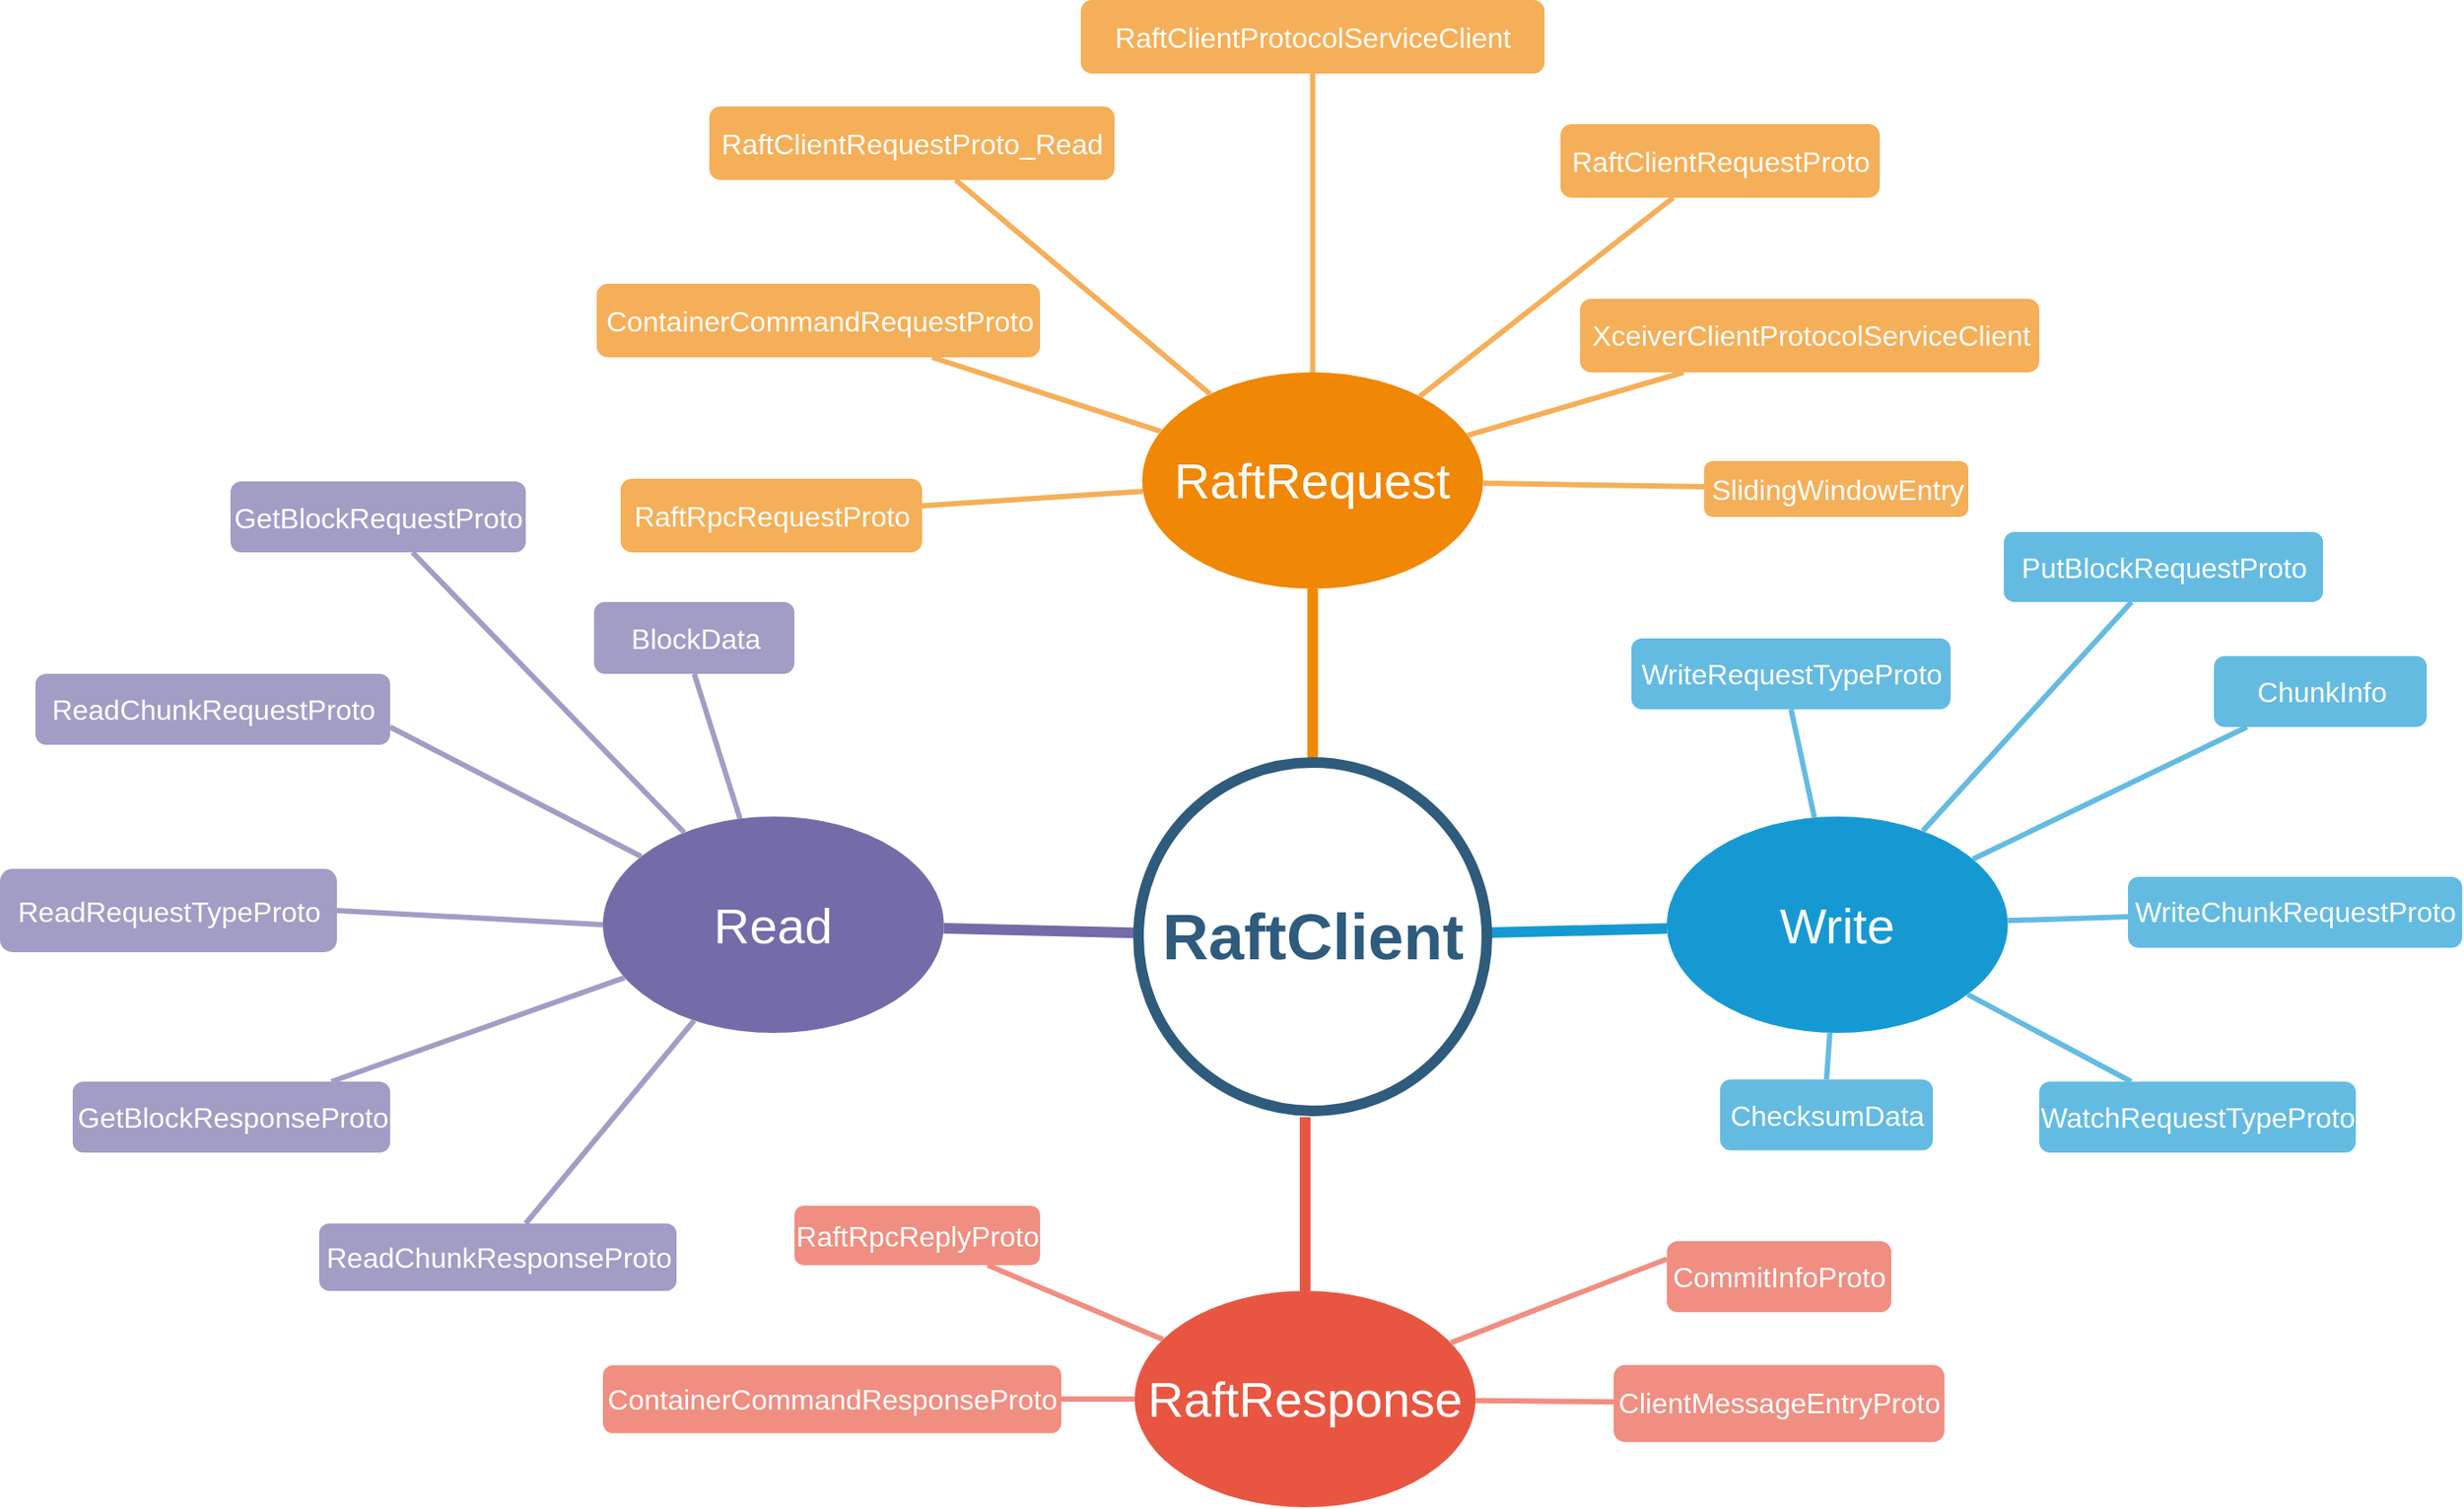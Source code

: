 <mxfile version="14.4.8" type="github">
  <diagram id="6a731a19-8d31-9384-78a2-239565b7b9f0" name="Page-1">
    <mxGraphModel dx="2365" dy="1288" grid="1" gridSize="10" guides="1" tooltips="1" connect="1" arrows="1" fold="1" page="1" pageScale="1" pageWidth="1169" pageHeight="827" background="none" math="0" shadow="0">
      <root>
        <mxCell id="0" />
        <mxCell id="1" parent="0" />
        <mxCell id="1351" value="&lt;font style=&quot;font-size: 28px;&quot;&gt;RaftRequest&lt;/font&gt;" style="ellipse;whiteSpace=wrap;html=1;shadow=0;fontFamily=Helvetica;fontSize=28;fontColor=#FFFFFF;align=center;strokeWidth=3;fillColor=#F08705;strokeColor=none;gradientColor=none;" parent="1" vertex="1">
          <mxGeometry x="1004.12" y="500" width="192.25" height="122.02" as="geometry" />
        </mxCell>
        <mxCell id="1353" value="&lt;font style=&quot;font-size: 28px;&quot;&gt;Write&lt;/font&gt;" style="ellipse;whiteSpace=wrap;html=1;shadow=0;fontFamily=Helvetica;fontSize=28;fontColor=#FFFFFF;align=center;strokeWidth=3;fillColor=#1699D3;strokeColor=none;" parent="1" vertex="1">
          <mxGeometry x="1300" y="750.49" width="192.25" height="122.02" as="geometry" />
        </mxCell>
        <mxCell id="1356" value="&lt;font style=&quot;font-size: 28px;&quot;&gt;RaftResponse&lt;/font&gt;" style="ellipse;whiteSpace=wrap;html=1;shadow=0;fontFamily=Helvetica;fontSize=28;fontColor=#FFFFFF;align=center;strokeWidth=3;fillColor=#E85642;strokeColor=none;" parent="1" vertex="1">
          <mxGeometry x="999.88" y="1017.98" width="192.25" height="122.02" as="geometry" />
        </mxCell>
        <mxCell id="1357" value="SlidingWindowEntry" style="rounded=1;fillColor=#f5af58;strokeColor=none;strokeWidth=3;shadow=0;html=1;fontColor=#FFFFFF;fontSize=16;" parent="1" vertex="1">
          <mxGeometry x="1321" y="550" width="149" height="31.5" as="geometry" />
        </mxCell>
        <mxCell id="1360" style="endArrow=none;strokeWidth=6;strokeColor=#f08705;html=1;fontSize=16;" parent="1" source="1515" target="1351" edge="1">
          <mxGeometry relative="1" as="geometry" />
        </mxCell>
        <mxCell id="1362" style="endArrow=none;strokeWidth=6;strokeColor=#1699D3;html=1;fontSize=16;" parent="1" source="1515" target="1353" edge="1">
          <mxGeometry relative="1" as="geometry" />
        </mxCell>
        <mxCell id="1363" style="endArrow=none;strokeWidth=6;strokeColor=#736CA8;html=1;fontSize=16;" parent="1" source="1515" target="1516" edge="1">
          <mxGeometry relative="1" as="geometry" />
        </mxCell>
        <mxCell id="1366" value="" style="edgeStyle=none;endArrow=none;strokeWidth=6;strokeColor=#E85642;html=1;fontSize=16;" parent="1" target="1356" edge="1">
          <mxGeometry x="181" y="205.01" width="100" height="100" as="geometry">
            <mxPoint x="1096" y="920" as="sourcePoint" />
            <mxPoint x="281" y="205.01" as="targetPoint" />
          </mxGeometry>
        </mxCell>
        <mxCell id="1388" value="RaftRpcRequestProto" style="rounded=1;fillColor=#f5af58;strokeColor=none;strokeWidth=3;shadow=0;html=1;fontColor=#FFFFFF;fontSize=16;" parent="1" vertex="1">
          <mxGeometry x="710" y="560" width="170" height="41.5" as="geometry" />
        </mxCell>
        <mxCell id="1389" value="RaftClientRequestProto" style="rounded=1;fillColor=#f5af58;strokeColor=none;strokeWidth=3;shadow=0;html=1;fontColor=#FFFFFF;fontSize=16;" parent="1" vertex="1">
          <mxGeometry x="1240" y="360" width="180" height="41.5" as="geometry" />
        </mxCell>
        <mxCell id="1390" value="RaftClientRequestProto_Read" style="rounded=1;fillColor=#f5af58;strokeColor=none;strokeWidth=3;shadow=0;html=1;fontColor=#FFFFFF;fontSize=16;" parent="1" vertex="1">
          <mxGeometry x="760" y="350" width="228.5" height="41.5" as="geometry" />
        </mxCell>
        <mxCell id="1395" value="ContainerCommandRequestProto" style="rounded=1;fillColor=#f5af58;strokeColor=none;strokeWidth=3;shadow=0;html=1;fontColor=#FFFFFF;fontSize=16;" parent="1" vertex="1">
          <mxGeometry x="696.5" y="450" width="250" height="41.5" as="geometry" />
        </mxCell>
        <mxCell id="1396" value="RaftClientProtocolServiceClient" style="rounded=1;fillColor=#f5af58;strokeColor=none;strokeWidth=3;shadow=0;html=1;fontColor=#FFFFFF;fontSize=16;" parent="1" vertex="1">
          <mxGeometry x="969.5" y="290" width="261.5" height="41.5" as="geometry" />
        </mxCell>
        <mxCell id="1397" value="XceiverClientProtocolServiceClient" style="rounded=1;fillColor=#f5af58;strokeColor=none;strokeWidth=3;shadow=0;html=1;fontColor=#FFFFFF;fontSize=16;" parent="1" vertex="1">
          <mxGeometry x="1251" y="458.5" width="259" height="41.5" as="geometry" />
        </mxCell>
        <mxCell id="1399" value="" style="edgeStyle=none;endArrow=none;strokeWidth=3;strokeColor=#F5AF58;html=1;fontSize=16;" parent="1" source="1351" target="1357" edge="1">
          <mxGeometry x="-66.5" y="201.5" width="100" height="100" as="geometry">
            <mxPoint x="-66.5" y="301.5" as="sourcePoint" />
            <mxPoint x="33.5" y="201.5" as="targetPoint" />
          </mxGeometry>
        </mxCell>
        <mxCell id="1400" value="" style="edgeStyle=none;endArrow=none;strokeWidth=3;strokeColor=#F5AF58;html=1;fontSize=16;" parent="1" source="1351" target="1388" edge="1">
          <mxGeometry x="-66.5" y="201.5" width="100" height="100" as="geometry">
            <mxPoint x="-66.5" y="301.5" as="sourcePoint" />
            <mxPoint x="33.5" y="201.5" as="targetPoint" />
          </mxGeometry>
        </mxCell>
        <mxCell id="1401" value="" style="edgeStyle=none;endArrow=none;strokeWidth=3;strokeColor=#F5AF58;html=1;fontSize=16;" parent="1" source="1351" target="1389" edge="1">
          <mxGeometry x="-66.5" y="201.5" width="100" height="100" as="geometry">
            <mxPoint x="-66.5" y="301.5" as="sourcePoint" />
            <mxPoint x="33.5" y="201.5" as="targetPoint" />
          </mxGeometry>
        </mxCell>
        <mxCell id="1402" value="" style="edgeStyle=none;endArrow=none;strokeWidth=3;strokeColor=#F5AF58;html=1;fontSize=16;" parent="1" source="1351" target="1390" edge="1">
          <mxGeometry x="-66.5" y="201.5" width="100" height="100" as="geometry">
            <mxPoint x="-66.5" y="301.5" as="sourcePoint" />
            <mxPoint x="33.5" y="201.5" as="targetPoint" />
          </mxGeometry>
        </mxCell>
        <mxCell id="1407" value="" style="edgeStyle=none;endArrow=none;strokeWidth=3;strokeColor=#F5AF58;html=1;fontSize=16;" parent="1" source="1351" target="1395" edge="1">
          <mxGeometry x="-66.5" y="201.5" width="100" height="100" as="geometry">
            <mxPoint x="-66.5" y="301.5" as="sourcePoint" />
            <mxPoint x="33.5" y="201.5" as="targetPoint" />
          </mxGeometry>
        </mxCell>
        <mxCell id="1408" value="" style="edgeStyle=none;endArrow=none;strokeWidth=3;strokeColor=#F5AF58;html=1;fontSize=16;" parent="1" source="1351" target="1396" edge="1">
          <mxGeometry x="-66.5" y="201.5" width="100" height="100" as="geometry">
            <mxPoint x="-66.5" y="301.5" as="sourcePoint" />
            <mxPoint x="33.5" y="201.5" as="targetPoint" />
          </mxGeometry>
        </mxCell>
        <mxCell id="1409" value="" style="edgeStyle=none;endArrow=none;strokeWidth=3;strokeColor=#F5AF58;html=1;fontSize=16;" parent="1" source="1351" target="1397" edge="1">
          <mxGeometry x="-66.5" y="201.5" width="100" height="100" as="geometry">
            <mxPoint x="-66.5" y="301.5" as="sourcePoint" />
            <mxPoint x="33.5" y="201.5" as="targetPoint" />
          </mxGeometry>
        </mxCell>
        <mxCell id="1435" value="WatchRequestTypeProto" style="rounded=1;fillColor=#64BBE2;strokeColor=none;strokeWidth=3;shadow=0;html=1;fontColor=#FFFFFF;fontSize=16;" parent="1" vertex="1">
          <mxGeometry x="1510" y="900" width="178.5" height="40" as="geometry" />
        </mxCell>
        <mxCell id="1436" value="WriteRequestTypeProto" style="rounded=1;fillColor=#64BBE2;strokeColor=none;strokeWidth=3;shadow=0;html=1;fontColor=#FFFFFF;fontSize=16;" parent="1" vertex="1">
          <mxGeometry x="1280" y="650" width="180" height="40" as="geometry" />
        </mxCell>
        <mxCell id="1437" value="PutBlockRequestProto" style="rounded=1;fillColor=#64BBE2;strokeColor=none;strokeWidth=3;shadow=0;html=1;fontColor=#FFFFFF;fontSize=16;" parent="1" vertex="1">
          <mxGeometry x="1490" y="590" width="180" height="39.51" as="geometry" />
        </mxCell>
        <mxCell id="1439" value="ChunkInfo" style="rounded=1;fillColor=#64BBE2;strokeColor=none;strokeWidth=3;shadow=0;html=1;fontColor=#FFFFFF;fontSize=16;" parent="1" vertex="1">
          <mxGeometry x="1608.5" y="660" width="120" height="40" as="geometry" />
        </mxCell>
        <mxCell id="1440" value="WriteChunkRequestProto" style="rounded=1;fillColor=#64BBE2;strokeColor=none;strokeWidth=3;shadow=0;html=1;fontColor=#FFFFFF;fontSize=16;" parent="1" vertex="1">
          <mxGeometry x="1560" y="784.49" width="188.5" height="40" as="geometry" />
        </mxCell>
        <mxCell id="1446" value="" style="edgeStyle=none;endArrow=none;strokeWidth=3;strokeColor=#64BBE2;html=1;fontSize=16;" parent="1" source="1353" target="1435" edge="1">
          <mxGeometry x="-516.5" y="150" width="100" height="100" as="geometry">
            <mxPoint x="-516.5" y="250" as="sourcePoint" />
            <mxPoint x="-416.5" y="150" as="targetPoint" />
          </mxGeometry>
        </mxCell>
        <mxCell id="1448" value="" style="edgeStyle=none;endArrow=none;strokeWidth=3;strokeColor=#64BBE2;html=1;fontSize=16;" parent="1" source="1353" target="1437" edge="1">
          <mxGeometry x="-516.5" y="150" width="100" height="100" as="geometry">
            <mxPoint x="-516.5" y="250" as="sourcePoint" />
            <mxPoint x="-416.5" y="150" as="targetPoint" />
          </mxGeometry>
        </mxCell>
        <mxCell id="1450" value="" style="edgeStyle=none;endArrow=none;strokeWidth=3;strokeColor=#64BBE2;html=1;fontSize=16;" parent="1" source="1353" target="1439" edge="1">
          <mxGeometry x="-516.5" y="150" width="100" height="100" as="geometry">
            <mxPoint x="-516.5" y="250" as="sourcePoint" />
            <mxPoint x="-416.5" y="150" as="targetPoint" />
          </mxGeometry>
        </mxCell>
        <mxCell id="1451" value="" style="edgeStyle=none;endArrow=none;strokeWidth=3;strokeColor=#64BBE2;html=1;fontSize=16;" parent="1" source="1353" target="1440" edge="1">
          <mxGeometry x="-516.5" y="150" width="100" height="100" as="geometry">
            <mxPoint x="-516.5" y="250" as="sourcePoint" />
            <mxPoint x="-416.5" y="150" as="targetPoint" />
          </mxGeometry>
        </mxCell>
        <mxCell id="1453" value="" style="edgeStyle=none;endArrow=none;strokeWidth=3;strokeColor=#64BBE2;html=1;fontSize=16;entryX=0.5;entryY=0;entryDx=0;entryDy=0;" parent="1" source="1353" target="U10Gyy9e64tMJWb6tkTp-1542" edge="1">
          <mxGeometry x="-516.5" y="150" width="100" height="100" as="geometry">
            <mxPoint x="-516.5" y="250" as="sourcePoint" />
            <mxPoint x="1662.105" y="920.0" as="targetPoint" />
          </mxGeometry>
        </mxCell>
        <mxCell id="1455" value="" style="edgeStyle=none;endArrow=none;strokeWidth=3;strokeColor=#64BBE2;html=1;fontSize=16;entryX=0.5;entryY=1;entryDx=0;entryDy=0;" parent="1" source="1353" target="1436" edge="1">
          <mxGeometry x="-516.5" y="150" width="100" height="100" as="geometry">
            <mxPoint x="-516.5" y="250" as="sourcePoint" />
            <mxPoint x="1439.695" y="910.0" as="targetPoint" />
          </mxGeometry>
        </mxCell>
        <mxCell id="1490" value="ClientMessageEntryProto" style="rounded=1;fillColor=#f08e81;strokeColor=none;strokeWidth=3;shadow=0;html=1;fontColor=#FFFFFF;fontSize=16;" parent="1" vertex="1">
          <mxGeometry x="1270" y="1059.74" width="186.5" height="43.51" as="geometry" />
        </mxCell>
        <mxCell id="1491" value="RaftRpcReplyProto" style="rounded=1;fillColor=#f08e81;strokeColor=none;strokeWidth=3;shadow=0;html=1;fontColor=#FFFFFF;fontSize=16;" parent="1" vertex="1">
          <mxGeometry x="808" y="970" width="138.5" height="33.51" as="geometry" />
        </mxCell>
        <mxCell id="1493" value="ContainerCommandResponseProto" style="rounded=1;fillColor=#f08e81;strokeColor=none;strokeWidth=3;shadow=0;html=1;fontColor=#FFFFFF;fontSize=16;" parent="1" vertex="1">
          <mxGeometry x="700" y="1060" width="258.5" height="38.25" as="geometry" />
        </mxCell>
        <mxCell id="1501" value="CommitInfoProto" style="rounded=1;fillColor=#f08e81;strokeColor=none;strokeWidth=3;shadow=0;html=1;fontColor=#FFFFFF;fontSize=16;" parent="1" vertex="1">
          <mxGeometry x="1300" y="990" width="126.5" height="40" as="geometry" />
        </mxCell>
        <mxCell id="1502" value="" style="edgeStyle=none;endArrow=none;strokeWidth=3;strokeColor=#F08E81;html=1;entryX=0;entryY=0.25;entryDx=0;entryDy=0;fontSize=16;" parent="1" source="1356" target="1501" edge="1">
          <mxGeometry x="658.5" y="23.51" width="100" height="100" as="geometry">
            <mxPoint x="658.5" y="123.51" as="sourcePoint" />
            <mxPoint x="758.5" y="23.51" as="targetPoint" />
          </mxGeometry>
        </mxCell>
        <mxCell id="1503" value="" style="edgeStyle=none;endArrow=none;strokeWidth=3;strokeColor=#F08E81;html=1;fontSize=16;" parent="1" source="1356" target="1490" edge="1">
          <mxGeometry x="658.5" y="23.51" width="100" height="100" as="geometry">
            <mxPoint x="658.5" y="123.51" as="sourcePoint" />
            <mxPoint x="758.5" y="23.51" as="targetPoint" />
          </mxGeometry>
        </mxCell>
        <mxCell id="1504" value="" style="edgeStyle=none;endArrow=none;strokeWidth=3;strokeColor=#F08E81;html=1;fontSize=16;" parent="1" source="1356" target="1491" edge="1">
          <mxGeometry x="658.5" y="23.51" width="100" height="100" as="geometry">
            <mxPoint x="658.5" y="123.51" as="sourcePoint" />
            <mxPoint x="758.5" y="23.51" as="targetPoint" />
          </mxGeometry>
        </mxCell>
        <mxCell id="1506" value="" style="edgeStyle=none;endArrow=none;strokeWidth=3;strokeColor=#F08E81;html=1;fontSize=16;" parent="1" source="1356" target="1493" edge="1">
          <mxGeometry x="658.5" y="23.51" width="100" height="100" as="geometry">
            <mxPoint x="658.5" y="123.51" as="sourcePoint" />
            <mxPoint x="758.5" y="23.51" as="targetPoint" />
          </mxGeometry>
        </mxCell>
        <mxCell id="1515" value="&lt;font style=&quot;font-size: 36px&quot;&gt;RaftClient&lt;/font&gt;" style="ellipse;whiteSpace=wrap;html=1;shadow=0;fontFamily=Helvetica;fontSize=16;fontColor=#2F5B7C;align=center;strokeColor=#2F5B7C;strokeWidth=6;fillColor=#FFFFFF;fontStyle=1;gradientColor=none;" parent="1" vertex="1">
          <mxGeometry x="1002" y="720" width="196.5" height="196.5" as="geometry" />
        </mxCell>
        <mxCell id="1516" value="&lt;font style=&quot;font-size: 28px;&quot;&gt;Read&lt;/font&gt;" style="ellipse;whiteSpace=wrap;html=1;shadow=0;fontFamily=Helvetica;fontSize=28;fontColor=#FFFFFF;align=center;strokeWidth=3;fillColor=#736ca8;strokeColor=none;" parent="1" vertex="1">
          <mxGeometry x="700" y="750.49" width="192.25" height="122.02" as="geometry" />
        </mxCell>
        <mxCell id="1517" value="GetBlockRequestProto" style="rounded=1;fillColor=#a29dc5;strokeColor=none;strokeWidth=3;shadow=0;html=1;fontColor=#FFFFFF;fontSize=16;" parent="1" vertex="1">
          <mxGeometry x="490" y="561.5" width="166.5" height="40" as="geometry" />
        </mxCell>
        <mxCell id="1522" value="ReadChunkRequestProto" style="rounded=1;fillColor=#a29dc5;strokeColor=none;strokeWidth=3;shadow=0;html=1;fontColor=#FFFFFF;fontSize=16;" parent="1" vertex="1">
          <mxGeometry x="380" y="670" width="200" height="40" as="geometry" />
        </mxCell>
        <mxCell id="1527" value="ReadChunkResponseProto" style="rounded=1;fillColor=#a29dc5;strokeColor=none;strokeWidth=3;shadow=0;html=1;fontColor=#FFFFFF;fontSize=16;" parent="1" vertex="1">
          <mxGeometry x="540" y="980" width="201.5" height="37.98" as="geometry" />
        </mxCell>
        <mxCell id="1528" value="" style="edgeStyle=none;endArrow=none;strokeWidth=3;strokeColor=#A29DC5;html=1;fontSize=16;" parent="1" source="1516" target="1517" edge="1">
          <mxGeometry x="-1236.5" y="-275" width="100" height="100" as="geometry">
            <mxPoint x="-1236.5" y="-175" as="sourcePoint" />
            <mxPoint x="-1136.5" y="-275" as="targetPoint" />
          </mxGeometry>
        </mxCell>
        <mxCell id="1529" value="GetBlockResponseProto" style="rounded=1;fillColor=#a29dc5;strokeColor=none;strokeWidth=3;shadow=0;html=1;fontColor=#FFFFFF;fontSize=16;" parent="1" vertex="1">
          <mxGeometry x="401" y="900" width="179" height="40" as="geometry" />
        </mxCell>
        <mxCell id="1534" value="" style="edgeStyle=none;endArrow=none;strokeWidth=3;strokeColor=#A29DC5;html=1;fontSize=16;entryX=1;entryY=0.75;entryDx=0;entryDy=0;" parent="1" source="1516" target="1522" edge="1">
          <mxGeometry x="-1236.5" y="-275" width="100" height="100" as="geometry">
            <mxPoint x="-1236.5" y="-175" as="sourcePoint" />
            <mxPoint x="-1136.5" y="-275" as="targetPoint" />
          </mxGeometry>
        </mxCell>
        <mxCell id="1539" value="" style="edgeStyle=none;endArrow=none;strokeWidth=3;strokeColor=#A29DC5;html=1;fontSize=16;" parent="1" source="1516" target="1527" edge="1">
          <mxGeometry x="-1236.5" y="-275" width="100" height="100" as="geometry">
            <mxPoint x="-1236.5" y="-175" as="sourcePoint" />
            <mxPoint x="-1136.5" y="-275" as="targetPoint" />
          </mxGeometry>
        </mxCell>
        <mxCell id="1540" value="" style="edgeStyle=none;endArrow=none;strokeWidth=3;strokeColor=#A29DC5;html=1;fontSize=16;" parent="1" source="1516" target="1529" edge="1">
          <mxGeometry x="-1236.5" y="-275" width="100" height="100" as="geometry">
            <mxPoint x="-1236.5" y="-175" as="sourcePoint" />
            <mxPoint x="-1136.5" y="-275" as="targetPoint" />
          </mxGeometry>
        </mxCell>
        <mxCell id="1542" style="edgeStyle=none;rounded=0;html=1;exitX=0.5;exitY=1;endArrow=none;endFill=0;jettySize=auto;orthogonalLoop=1;strokeColor=#736CA8;strokeWidth=2;fillColor=#64bbe2;fontSize=16;fontColor=#23445D;" parent="1" source="1529" target="1529" edge="1">
          <mxGeometry relative="1" as="geometry" />
        </mxCell>
        <mxCell id="U10Gyy9e64tMJWb6tkTp-1542" value="ChecksumData" style="rounded=1;fillColor=#64BBE2;strokeColor=none;strokeWidth=3;shadow=0;html=1;fontColor=#FFFFFF;fontSize=16;" vertex="1" parent="1">
          <mxGeometry x="1330" y="898.75" width="120" height="40" as="geometry" />
        </mxCell>
        <mxCell id="U10Gyy9e64tMJWb6tkTp-1544" value="" style="edgeStyle=none;endArrow=none;strokeWidth=3;strokeColor=#A29DC5;html=1;fontSize=16;entryX=1;entryY=0.5;entryDx=0;entryDy=0;exitX=0;exitY=0.5;exitDx=0;exitDy=0;" edge="1" parent="1" source="1516" target="U10Gyy9e64tMJWb6tkTp-1545">
          <mxGeometry x="-1379.43" y="-325.79" width="100" height="100" as="geometry">
            <mxPoint x="571.002" y="809.998" as="sourcePoint" />
            <mxPoint x="440" y="830" as="targetPoint" />
          </mxGeometry>
        </mxCell>
        <mxCell id="U10Gyy9e64tMJWb6tkTp-1545" value="ReadRequestTypeProto" style="rounded=1;fillColor=#a29dc5;strokeColor=none;strokeWidth=3;shadow=0;html=1;fontColor=#FFFFFF;fontSize=16;" vertex="1" parent="1">
          <mxGeometry x="360" y="780" width="190" height="47" as="geometry" />
        </mxCell>
        <mxCell id="U10Gyy9e64tMJWb6tkTp-1546" value="BlockData" style="rounded=1;fillColor=#a29dc5;strokeColor=none;strokeWidth=3;shadow=0;html=1;fontColor=#FFFFFF;fontSize=16;" vertex="1" parent="1">
          <mxGeometry x="695" y="629.51" width="113" height="40.49" as="geometry" />
        </mxCell>
        <mxCell id="U10Gyy9e64tMJWb6tkTp-1547" value="" style="edgeStyle=none;endArrow=none;strokeWidth=3;strokeColor=#A29DC5;html=1;fontSize=16;entryX=0.5;entryY=1;entryDx=0;entryDy=0;" edge="1" parent="1" source="1516" target="U10Gyy9e64tMJWb6tkTp-1546">
          <mxGeometry x="-1226.5" y="-265" width="100" height="100" as="geometry">
            <mxPoint x="702.91" y="758.726" as="sourcePoint" />
            <mxPoint x="724.446" y="710" as="targetPoint" />
          </mxGeometry>
        </mxCell>
      </root>
    </mxGraphModel>
  </diagram>
</mxfile>
